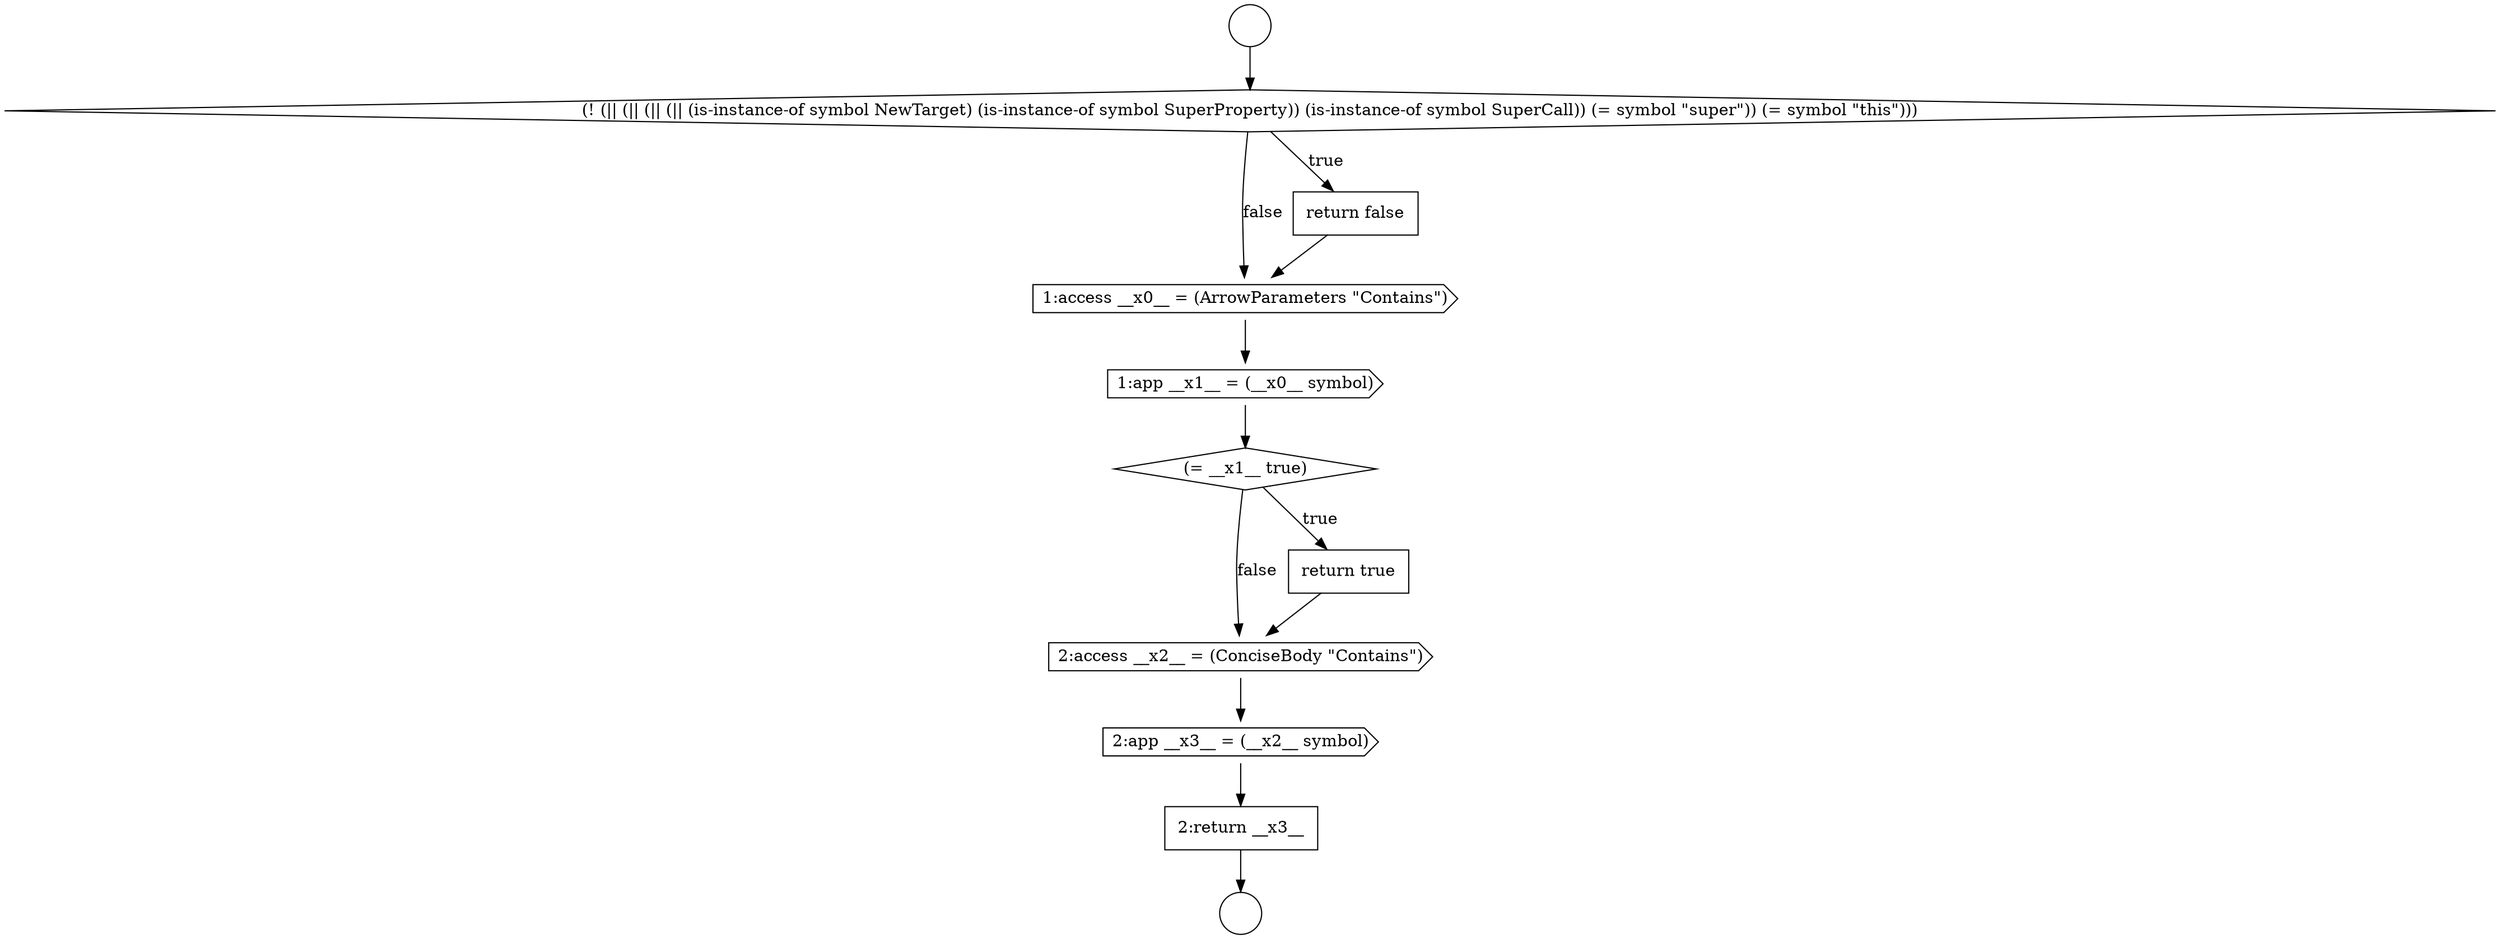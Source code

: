 digraph {
  node8146 [shape=cds, label=<<font color="black">2:app __x3__ = (__x2__ symbol)</font>> color="black" fillcolor="white" style=filled]
  node8141 [shape=cds, label=<<font color="black">1:access __x0__ = (ArrowParameters &quot;Contains&quot;)</font>> color="black" fillcolor="white" style=filled]
  node8145 [shape=cds, label=<<font color="black">2:access __x2__ = (ConciseBody &quot;Contains&quot;)</font>> color="black" fillcolor="white" style=filled]
  node8138 [shape=circle label=" " color="black" fillcolor="white" style=filled]
  node8139 [shape=diamond, label=<<font color="black">(! (|| (|| (|| (|| (is-instance-of symbol NewTarget) (is-instance-of symbol SuperProperty)) (is-instance-of symbol SuperCall)) (= symbol &quot;super&quot;)) (= symbol &quot;this&quot;)))</font>> color="black" fillcolor="white" style=filled]
  node8143 [shape=diamond, label=<<font color="black">(= __x1__ true)</font>> color="black" fillcolor="white" style=filled]
  node8140 [shape=none, margin=0, label=<<font color="black">
    <table border="0" cellborder="1" cellspacing="0" cellpadding="10">
      <tr><td align="left">return false</td></tr>
    </table>
  </font>> color="black" fillcolor="white" style=filled]
  node8147 [shape=none, margin=0, label=<<font color="black">
    <table border="0" cellborder="1" cellspacing="0" cellpadding="10">
      <tr><td align="left">2:return __x3__</td></tr>
    </table>
  </font>> color="black" fillcolor="white" style=filled]
  node8137 [shape=circle label=" " color="black" fillcolor="white" style=filled]
  node8144 [shape=none, margin=0, label=<<font color="black">
    <table border="0" cellborder="1" cellspacing="0" cellpadding="10">
      <tr><td align="left">return true</td></tr>
    </table>
  </font>> color="black" fillcolor="white" style=filled]
  node8142 [shape=cds, label=<<font color="black">1:app __x1__ = (__x0__ symbol)</font>> color="black" fillcolor="white" style=filled]
  node8143 -> node8144 [label=<<font color="black">true</font>> color="black"]
  node8143 -> node8145 [label=<<font color="black">false</font>> color="black"]
  node8144 -> node8145 [ color="black"]
  node8141 -> node8142 [ color="black"]
  node8145 -> node8146 [ color="black"]
  node8139 -> node8140 [label=<<font color="black">true</font>> color="black"]
  node8139 -> node8141 [label=<<font color="black">false</font>> color="black"]
  node8137 -> node8139 [ color="black"]
  node8146 -> node8147 [ color="black"]
  node8140 -> node8141 [ color="black"]
  node8142 -> node8143 [ color="black"]
  node8147 -> node8138 [ color="black"]
}
